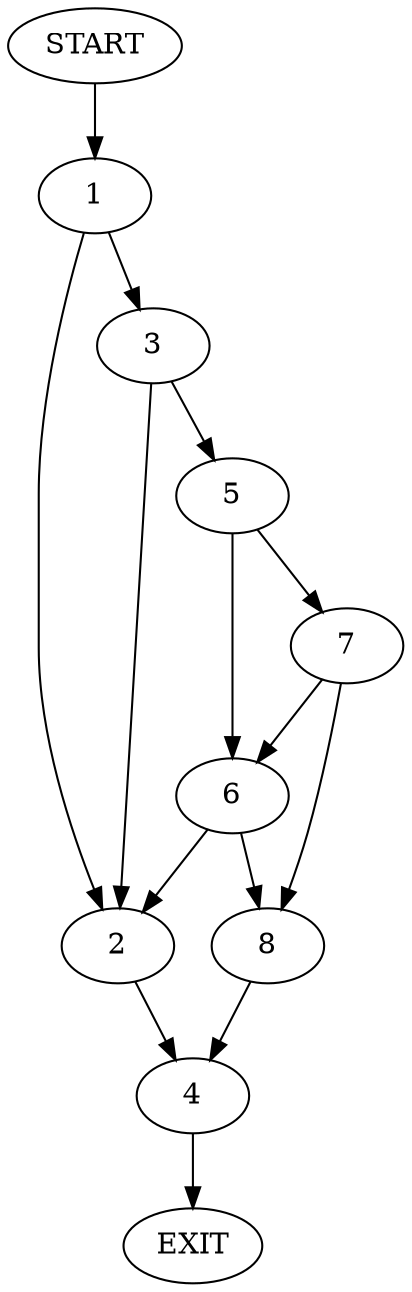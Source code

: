 digraph {
0 [label="START"]
9 [label="EXIT"]
0 -> 1
1 -> 2
1 -> 3
2 -> 4
3 -> 2
3 -> 5
5 -> 6
5 -> 7
6 -> 2
6 -> 8
7 -> 8
7 -> 6
8 -> 4
4 -> 9
}
